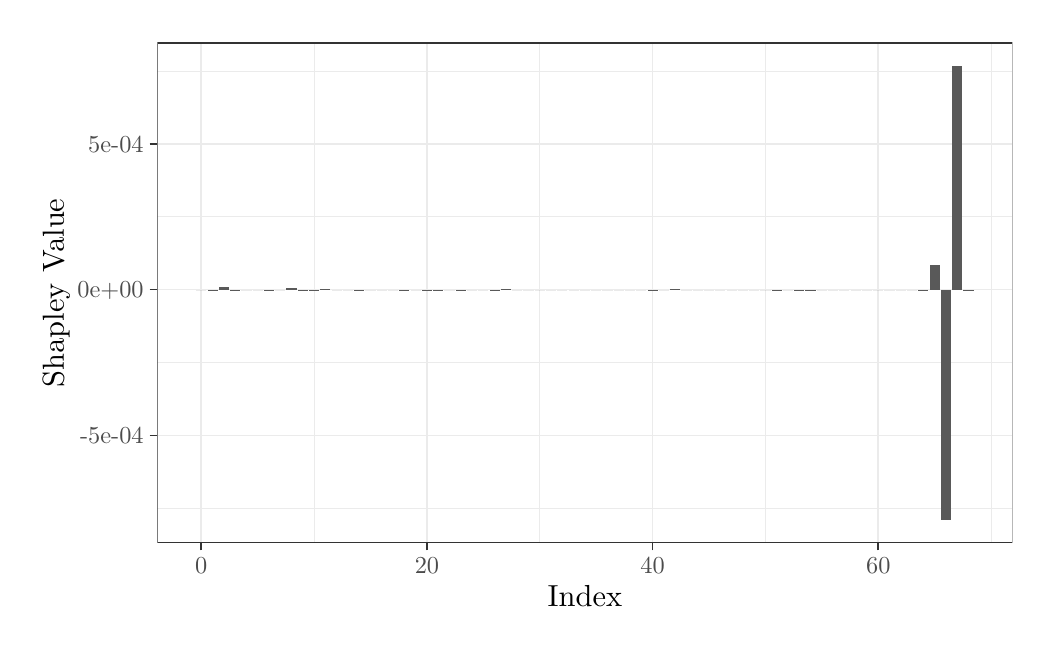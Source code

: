 % Created by tikzDevice version 0.12.4 on 2024-02-26 09:01:11
% !TEX encoding = UTF-8 Unicode
\begin{tikzpicture}[x=1pt,y=1pt]
\definecolor{fillColor}{RGB}{255,255,255}
\path[use as bounding box,fill=fillColor] (0,0) rectangle (361.35,216.81);
\begin{scope}
\path[clip] (  0.00,  0.00) rectangle (361.35,216.81);
\definecolor{drawColor}{RGB}{255,255,255}

\path[draw=drawColor,line width= 0.6pt,line join=round,line cap=round,fill=fillColor] (  0.00,  0.00) rectangle (361.35,216.81);
\end{scope}
\begin{scope}
\path[clip] ( 46.86, 30.69) rectangle (355.85,211.31);
\definecolor{fillColor}{RGB}{255,255,255}

\path[fill=fillColor] ( 46.86, 30.69) rectangle (355.85,211.31);
\definecolor{drawColor}{gray}{0.92}

\path[draw=drawColor,line width= 0.3pt,line join=round] ( 46.86, 43.16) --
	(355.85, 43.16);

\path[draw=drawColor,line width= 0.3pt,line join=round] ( 46.86, 95.83) --
	(355.85, 95.83);

\path[draw=drawColor,line width= 0.3pt,line join=round] ( 46.86,148.49) --
	(355.85,148.49);

\path[draw=drawColor,line width= 0.3pt,line join=round] ( 46.86,201.16) --
	(355.85,201.16);

\path[draw=drawColor,line width= 0.3pt,line join=round] (103.51, 30.69) --
	(103.51,211.31);

\path[draw=drawColor,line width= 0.3pt,line join=round] (185.05, 30.69) --
	(185.05,211.31);

\path[draw=drawColor,line width= 0.3pt,line join=round] (266.59, 30.69) --
	(266.59,211.31);

\path[draw=drawColor,line width= 0.3pt,line join=round] (348.12, 30.69) --
	(348.12,211.31);

\path[draw=drawColor,line width= 0.6pt,line join=round] ( 46.86, 69.49) --
	(355.85, 69.49);

\path[draw=drawColor,line width= 0.6pt,line join=round] ( 46.86,122.16) --
	(355.85,122.16);

\path[draw=drawColor,line width= 0.6pt,line join=round] ( 46.86,174.83) --
	(355.85,174.83);

\path[draw=drawColor,line width= 0.6pt,line join=round] ( 62.74, 30.69) --
	( 62.74,211.31);

\path[draw=drawColor,line width= 0.6pt,line join=round] (144.28, 30.69) --
	(144.28,211.31);

\path[draw=drawColor,line width= 0.6pt,line join=round] (225.82, 30.69) --
	(225.82,211.31);

\path[draw=drawColor,line width= 0.6pt,line join=round] (307.36, 30.69) --
	(307.36,211.31);
\definecolor{fillColor}{gray}{0.35}

\path[fill=fillColor] ( 60.91,122.16) rectangle ( 64.58,122.16);

\path[fill=fillColor] ( 64.99,121.96) rectangle ( 68.66,122.16);

\path[fill=fillColor] ( 69.06,122.16) rectangle ( 72.73,123.04);

\path[fill=fillColor] ( 73.14,121.81) rectangle ( 76.81,122.16);

\path[fill=fillColor] ( 77.22,122.16) rectangle ( 80.89,122.16);

\path[fill=fillColor] ( 81.29,122.16) rectangle ( 84.96,122.16);

\path[fill=fillColor] ( 85.37,121.56) rectangle ( 89.04,122.16);

\path[fill=fillColor] ( 89.45,122.16) rectangle ( 93.12,122.16);

\path[fill=fillColor] ( 93.52,122.16) rectangle ( 97.19,122.70);

\path[fill=fillColor] ( 97.60,122.16) rectangle (101.27,122.17);

\path[fill=fillColor] (101.68,121.98) rectangle (105.35,122.16);

\path[fill=fillColor] (105.75,122.16) rectangle (109.42,122.38);

\path[fill=fillColor] (109.83,122.16) rectangle (113.50,122.16);

\path[fill=fillColor] (113.91,122.16) rectangle (117.58,122.16);

\path[fill=fillColor] (117.99,122.15) rectangle (121.65,122.16);

\path[fill=fillColor] (122.06,122.16) rectangle (125.73,122.16);

\path[fill=fillColor] (126.14,122.16) rectangle (129.81,122.16);

\path[fill=fillColor] (130.22,122.16) rectangle (133.88,122.16);

\path[fill=fillColor] (134.29,122.16) rectangle (137.96,122.18);

\path[fill=fillColor] (138.37,122.16) rectangle (142.04,122.16);

\path[fill=fillColor] (142.45,122.12) rectangle (146.12,122.16);

\path[fill=fillColor] (146.52,122.14) rectangle (150.19,122.16);

\path[fill=fillColor] (150.60,122.16) rectangle (154.27,122.16);

\path[fill=fillColor] (154.68,122.12) rectangle (158.35,122.16);

\path[fill=fillColor] (158.75,122.16) rectangle (162.42,122.16);

\path[fill=fillColor] (162.83,122.16) rectangle (166.50,122.16);

\path[fill=fillColor] (166.91,122.02) rectangle (170.58,122.16);

\path[fill=fillColor] (170.98,122.16) rectangle (174.65,122.28);

\path[fill=fillColor] (175.06,122.16) rectangle (178.73,122.16);

\path[fill=fillColor] (179.14,122.16) rectangle (182.81,122.16);

\path[fill=fillColor] (183.22,122.16) rectangle (186.88,122.16);

\path[fill=fillColor] (187.29,122.16) rectangle (190.96,122.16);

\path[fill=fillColor] (191.37,122.16) rectangle (195.04,122.16);

\path[fill=fillColor] (195.45,122.16) rectangle (199.11,122.16);

\path[fill=fillColor] (199.52,122.16) rectangle (203.19,122.16);

\path[fill=fillColor] (203.60,122.16) rectangle (207.27,122.16);

\path[fill=fillColor] (207.68,122.16) rectangle (211.35,122.16);

\path[fill=fillColor] (211.75,122.16) rectangle (215.42,122.16);

\path[fill=fillColor] (215.83,122.16) rectangle (219.50,122.16);

\path[fill=fillColor] (219.91,122.16) rectangle (223.58,122.16);

\path[fill=fillColor] (223.98,122.11) rectangle (227.65,122.16);

\path[fill=fillColor] (228.06,122.16) rectangle (231.73,122.16);

\path[fill=fillColor] (232.14,122.16) rectangle (235.81,122.24);

\path[fill=fillColor] (236.21,122.16) rectangle (239.88,122.16);

\path[fill=fillColor] (240.29,122.16) rectangle (243.96,122.16);

\path[fill=fillColor] (244.37,122.16) rectangle (248.04,122.16);

\path[fill=fillColor] (248.44,122.16) rectangle (252.11,122.16);

\path[fill=fillColor] (252.52,122.16) rectangle (256.19,122.16);

\path[fill=fillColor] (256.60,122.16) rectangle (260.27,122.16);

\path[fill=fillColor] (260.68,122.16) rectangle (264.34,122.16);

\path[fill=fillColor] (264.75,122.16) rectangle (268.42,122.16);

\path[fill=fillColor] (268.83,122.08) rectangle (272.50,122.16);

\path[fill=fillColor] (272.91,122.16) rectangle (276.58,122.16);

\path[fill=fillColor] (276.98,122.16) rectangle (280.65,122.17);

\path[fill=fillColor] (281.06,122.16) rectangle (284.73,122.17);

\path[fill=fillColor] (285.14,122.16) rectangle (288.81,122.16);

\path[fill=fillColor] (289.21,122.16) rectangle (292.88,122.16);

\path[fill=fillColor] (293.29,122.16) rectangle (296.96,122.16);

\path[fill=fillColor] (297.37,122.16) rectangle (301.04,122.16);

\path[fill=fillColor] (301.44,122.16) rectangle (305.11,122.16);

\path[fill=fillColor] (305.52,122.16) rectangle (309.19,122.16);

\path[fill=fillColor] (309.60,122.16) rectangle (313.27,122.16);

\path[fill=fillColor] (313.67,122.16) rectangle (317.34,122.16);

\path[fill=fillColor] (317.75,122.16) rectangle (321.42,122.16);

\path[fill=fillColor] (321.83,122.03) rectangle (325.50,122.16);

\path[fill=fillColor] (325.91,122.16) rectangle (329.57,130.94);

\path[fill=fillColor] (329.98, 38.90) rectangle (333.65,122.16);

\path[fill=fillColor] (334.06,122.16) rectangle (337.73,203.10);

\path[fill=fillColor] (338.14,121.60) rectangle (341.81,122.16);
\definecolor{drawColor}{gray}{0.20}

\path[draw=drawColor,line width= 0.6pt,line join=round,line cap=round] ( 46.86, 30.69) rectangle (355.85,211.31);
\end{scope}
\begin{scope}
\path[clip] (  0.00,  0.00) rectangle (361.35,216.81);
\definecolor{drawColor}{gray}{0.30}

\node[text=drawColor,anchor=base east,inner sep=0pt, outer sep=0pt, scale=  0.88] at ( 41.91, 66.46) {-5e-04};

\node[text=drawColor,anchor=base east,inner sep=0pt, outer sep=0pt, scale=  0.88] at ( 41.91,119.13) {0e+00};

\node[text=drawColor,anchor=base east,inner sep=0pt, outer sep=0pt, scale=  0.88] at ( 41.91,171.80) {5e-04};
\end{scope}
\begin{scope}
\path[clip] (  0.00,  0.00) rectangle (361.35,216.81);
\definecolor{drawColor}{gray}{0.20}

\path[draw=drawColor,line width= 0.6pt,line join=round] ( 44.11, 69.49) --
	( 46.86, 69.49);

\path[draw=drawColor,line width= 0.6pt,line join=round] ( 44.11,122.16) --
	( 46.86,122.16);

\path[draw=drawColor,line width= 0.6pt,line join=round] ( 44.11,174.83) --
	( 46.86,174.83);
\end{scope}
\begin{scope}
\path[clip] (  0.00,  0.00) rectangle (361.35,216.81);
\definecolor{drawColor}{gray}{0.20}

\path[draw=drawColor,line width= 0.6pt,line join=round] ( 62.74, 27.94) --
	( 62.74, 30.69);

\path[draw=drawColor,line width= 0.6pt,line join=round] (144.28, 27.94) --
	(144.28, 30.69);

\path[draw=drawColor,line width= 0.6pt,line join=round] (225.82, 27.94) --
	(225.82, 30.69);

\path[draw=drawColor,line width= 0.6pt,line join=round] (307.36, 27.94) --
	(307.36, 30.69);
\end{scope}
\begin{scope}
\path[clip] (  0.00,  0.00) rectangle (361.35,216.81);
\definecolor{drawColor}{gray}{0.30}

\node[text=drawColor,anchor=base,inner sep=0pt, outer sep=0pt, scale=  0.88] at ( 62.74, 19.68) {0};

\node[text=drawColor,anchor=base,inner sep=0pt, outer sep=0pt, scale=  0.88] at (144.28, 19.68) {20};

\node[text=drawColor,anchor=base,inner sep=0pt, outer sep=0pt, scale=  0.88] at (225.82, 19.68) {40};

\node[text=drawColor,anchor=base,inner sep=0pt, outer sep=0pt, scale=  0.88] at (307.36, 19.68) {60};
\end{scope}
\begin{scope}
\path[clip] (  0.00,  0.00) rectangle (361.35,216.81);
\definecolor{drawColor}{RGB}{0,0,0}

\node[text=drawColor,anchor=base,inner sep=0pt, outer sep=0pt, scale=  1.10] at (201.36,  7.64) {Index};
\end{scope}
\begin{scope}
\path[clip] (  0.00,  0.00) rectangle (361.35,216.81);
\definecolor{drawColor}{RGB}{0,0,0}

\node[text=drawColor,rotate= 90.00,anchor=base,inner sep=0pt, outer sep=0pt, scale=  1.10] at ( 13.08,121.00) {Shapley Value};
\end{scope}
\end{tikzpicture}
